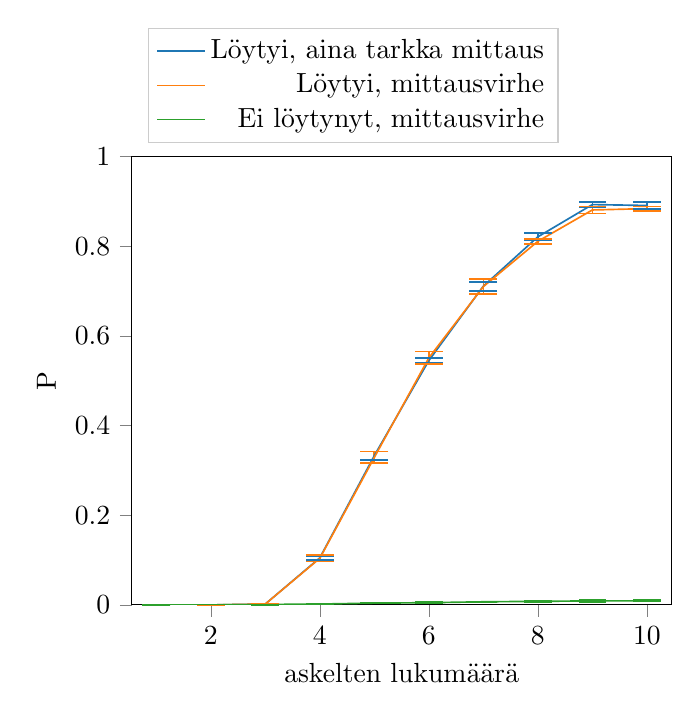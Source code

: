 % This file was created by matplotlib2tikz v0.6.14.
\begin{tikzpicture}

\definecolor{color1}{rgb}{1,0.498,0.055}
\definecolor{color2}{rgb}{0.173,0.627,0.173}
\definecolor{color0}{rgb}{0.122,0.467,0.706}

\begin{axis}[
xlabel={askelten lukumäärä},
ylabel={P},
xmin=0.55, xmax=10.45,
ymin=0, ymax=1,
tick align=outside,
tick pos=left,
x grid style={white!69.02!black},
y grid style={white!69.02!black}
,
legend entries={{Löytyi, aina tarkka mittaus},{Löytyi, mittausvirhe},{Ei löytynyt, mittausvirhe}},
legend cell align={right},
legend style={draw=white!80.0!black},
legend style={at={(0.03,1.03)},anchor=south west}
]  % replace the ending bracket
\addlegendimage{no markers, color0}
\addlegendimage{no markers, color1}
\addlegendimage{no markers, color2}%]
\path [draw=color0, semithick] (axis cs:1,0)
--(axis cs:1,0);

\path [draw=color0, semithick] (axis cs:2,0)
--(axis cs:2,0);

\path [draw=color0, semithick] (axis cs:3,0.001)
--(axis cs:3,0.003);

\path [draw=color0, semithick] (axis cs:4,0.1)
--(axis cs:4,0.109);

\path [draw=color0, semithick] (axis cs:5,0.324)
--(axis cs:5,0.342);

\path [draw=color0, semithick] (axis cs:6,0.54)
--(axis cs:6,0.551);

\path [draw=color0, semithick] (axis cs:7,0.7)
--(axis cs:7,0.721);

\path [draw=color0, semithick] (axis cs:8,0.813)
--(axis cs:8,0.829);

\path [draw=color0, semithick] (axis cs:9,0.888)
--(axis cs:9,0.899);

\path [draw=color0, semithick] (axis cs:10,0.883)
--(axis cs:10,0.899);

\path [draw=color1, semithick] (axis cs:1,0)
--(axis cs:1,0);

\path [draw=color1, semithick] (axis cs:2,0)
--(axis cs:2,0);

\path [draw=color1, semithick] (axis cs:3,0.001)
--(axis cs:3,0.003);

\path [draw=color1, semithick] (axis cs:4,0.097)
--(axis cs:4,0.111);

\path [draw=color1, semithick] (axis cs:5,0.316)
--(axis cs:5,0.342);

\path [draw=color1, semithick] (axis cs:6,0.537)
--(axis cs:6,0.565);

\path [draw=color1, semithick] (axis cs:7,0.693)
--(axis cs:7,0.727);

\path [draw=color1, semithick] (axis cs:8,0.805)
--(axis cs:8,0.816);

\path [draw=color1, semithick] (axis cs:9,0.873)
--(axis cs:9,0.889);

\path [draw=color1, semithick] (axis cs:10,0.878)
--(axis cs:10,0.889);

\path [draw=color2, semithick] (axis cs:1,0)
--(axis cs:1,0);

\path [draw=color2, semithick] (axis cs:2,-1.447e-05)
--(axis cs:2,0.001);

\path [draw=color2, semithick] (axis cs:3,0.0)
--(axis cs:3,0.001);

\path [draw=color2, semithick] (axis cs:4,0.001)
--(axis cs:4,0.002);

\path [draw=color2, semithick] (axis cs:5,0.003)
--(axis cs:5,0.004);

\path [draw=color2, semithick] (axis cs:6,0.005)
--(axis cs:6,0.006);

\path [draw=color2, semithick] (axis cs:7,0.006)
--(axis cs:7,0.008);

\path [draw=color2, semithick] (axis cs:8,0.007)
--(axis cs:8,0.009);

\path [draw=color2, semithick] (axis cs:9,0.007)
--(axis cs:9,0.011);

\path [draw=color2, semithick] (axis cs:10,0.008)
--(axis cs:10,0.011);

\addplot [semithick, color0, mark=-, mark size=5, mark options={solid}, only marks, forget plot]
table {%
1 0
2 0
3 0.001
4 0.1
5 0.324
6 0.54
7 0.7
8 0.813
9 0.888
10 0.883
};
\addplot [semithick, color0, mark=-, mark size=5, mark options={solid}, only marks, forget plot]
table {%
1 0
2 0
3 0.003
4 0.109
5 0.342
6 0.551
7 0.721
8 0.829
9 0.899
10 0.899
};
\addplot [semithick, color1, mark=-, mark size=5, mark options={solid}, only marks, forget plot]
table {%
1 0
2 0
3 0.001
4 0.097
5 0.316
6 0.537
7 0.693
8 0.805
9 0.873
10 0.878
};
\addplot [semithick, color1, mark=-, mark size=5, mark options={solid}, only marks, forget plot]
table {%
1 0
2 0
3 0.003
4 0.111
5 0.342
6 0.565
7 0.727
8 0.816
9 0.889
10 0.889
};
\addplot [semithick, color2, mark=-, mark size=5, mark options={solid}, only marks, forget plot]
table {%
1 0
2 -1.447e-05
3 0.0
4 0.001
5 0.003
6 0.005
7 0.006
8 0.007
9 0.007
10 0.008
};
\addplot [semithick, color2, mark=-, mark size=5, mark options={solid}, only marks, forget plot]
table {%
1 0
2 0.001
3 0.001
4 0.002
5 0.004
6 0.006
7 0.008
8 0.009
9 0.011
10 0.011
};
\addplot [semithick, color0, forget plot]
table {%
1 0
2 0
3 0.002
4 0.105
5 0.333
6 0.545
7 0.711
8 0.821
9 0.893
10 0.891
};
\addplot [semithick, color1, forget plot]
table {%
1 0
2 0
3 0.002
4 0.104
5 0.329
6 0.551
7 0.71
8 0.811
9 0.881
10 0.884
};
\addplot [semithick, color2, forget plot]
table {%
1 0
2 0.0
3 0.001
4 0.002
5 0.004
6 0.005
7 0.007
8 0.008
9 0.009
10 0.009
};
\end{axis}

\end{tikzpicture}
